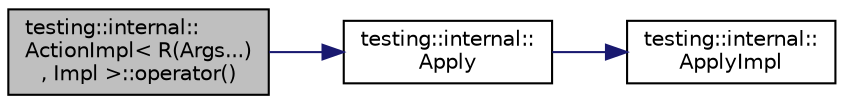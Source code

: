 digraph "testing::internal::ActionImpl&lt; R(Args...), Impl &gt;::operator()"
{
 // LATEX_PDF_SIZE
  bgcolor="transparent";
  edge [fontname="Helvetica",fontsize="10",labelfontname="Helvetica",labelfontsize="10"];
  node [fontname="Helvetica",fontsize="10",shape=record];
  rankdir="LR";
  Node1 [label="testing::internal::\lActionImpl\< R(Args...)\l, Impl \>::operator()",height=0.2,width=0.4,color="black", fillcolor="grey75", style="filled", fontcolor="black",tooltip=" "];
  Node1 -> Node2 [color="midnightblue",fontsize="10",style="solid",fontname="Helvetica"];
  Node2 [label="testing::internal::\lApply",height=0.2,width=0.4,color="black",URL="$namespacetesting_1_1internal.html#a4aeac7ea6170d7347ff9212026e115e8",tooltip=" "];
  Node2 -> Node3 [color="midnightblue",fontsize="10",style="solid",fontname="Helvetica"];
  Node3 [label="testing::internal::\lApplyImpl",height=0.2,width=0.4,color="black",URL="$namespacetesting_1_1internal.html#a6d3a67138bf4d8de81606b37127509df",tooltip=" "];
}
